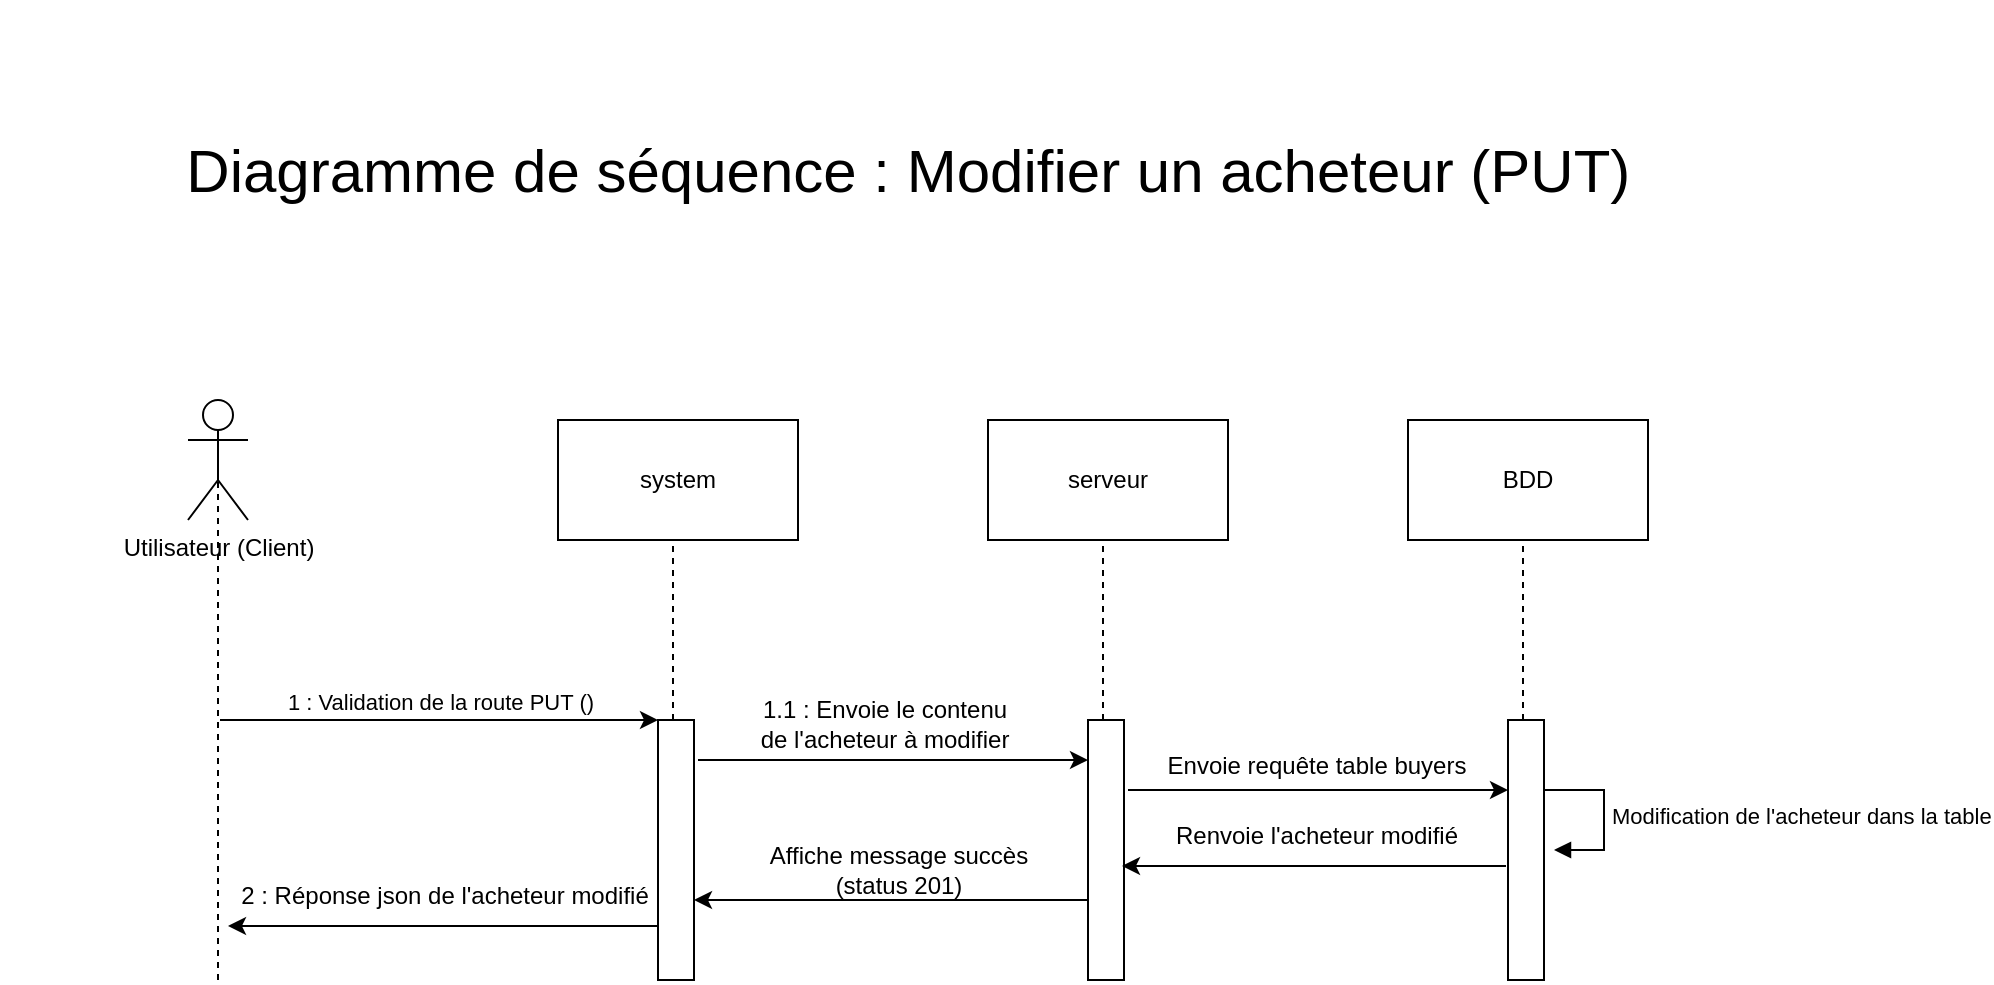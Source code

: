 <mxfile version="24.0.8" type="device">
  <diagram name="Page-1" id="o1J1VVAYlx_NVc_M5Cvq">
    <mxGraphModel dx="1482" dy="821" grid="1" gridSize="10" guides="1" tooltips="1" connect="1" arrows="1" fold="1" page="1" pageScale="1" pageWidth="2339" pageHeight="3300" math="0" shadow="0">
      <root>
        <mxCell id="0" />
        <mxCell id="1" parent="0" />
        <mxCell id="Pi49N7kMnJNC_srO07YO-1" value="Utilisateur (Client)" style="shape=umlActor;verticalLabelPosition=bottom;verticalAlign=top;html=1;outlineConnect=0;" parent="1" vertex="1">
          <mxGeometry x="775" y="430" width="30" height="60" as="geometry" />
        </mxCell>
        <mxCell id="Pi49N7kMnJNC_srO07YO-2" value="" style="endArrow=none;dashed=1;html=1;rounded=0;entryX=0.5;entryY=0.5;entryDx=0;entryDy=0;entryPerimeter=0;" parent="1" target="Pi49N7kMnJNC_srO07YO-1" edge="1">
          <mxGeometry width="50" height="50" relative="1" as="geometry">
            <mxPoint x="790" y="720" as="sourcePoint" />
            <mxPoint x="795" y="520" as="targetPoint" />
          </mxGeometry>
        </mxCell>
        <mxCell id="Pi49N7kMnJNC_srO07YO-3" value="system" style="rounded=0;whiteSpace=wrap;html=1;" parent="1" vertex="1">
          <mxGeometry x="960" y="440" width="120" height="60" as="geometry" />
        </mxCell>
        <mxCell id="Pi49N7kMnJNC_srO07YO-4" value="" style="endArrow=none;dashed=1;html=1;rounded=0;entryX=0.5;entryY=0.5;entryDx=0;entryDy=0;entryPerimeter=0;" parent="1" source="Pi49N7kMnJNC_srO07YO-5" edge="1">
          <mxGeometry width="50" height="50" relative="1" as="geometry">
            <mxPoint x="1022.13" y="1099.61" as="sourcePoint" />
            <mxPoint x="1017.5" y="500" as="targetPoint" />
          </mxGeometry>
        </mxCell>
        <mxCell id="Pi49N7kMnJNC_srO07YO-5" value="" style="html=1;points=[];perimeter=orthogonalPerimeter;outlineConnect=0;targetShapes=umlLifeline;portConstraint=eastwest;newEdgeStyle={&quot;edgeStyle&quot;:&quot;elbowEdgeStyle&quot;,&quot;elbow&quot;:&quot;vertical&quot;,&quot;curved&quot;:0,&quot;rounded&quot;:0};" parent="1" vertex="1">
          <mxGeometry x="1010" y="590" width="18" height="130" as="geometry" />
        </mxCell>
        <mxCell id="Pi49N7kMnJNC_srO07YO-6" value="" style="endArrow=classic;html=1;rounded=0;" parent="1" target="Pi49N7kMnJNC_srO07YO-5" edge="1">
          <mxGeometry width="50" height="50" relative="1" as="geometry">
            <mxPoint x="791" y="590" as="sourcePoint" />
            <mxPoint x="841" y="540" as="targetPoint" />
          </mxGeometry>
        </mxCell>
        <mxCell id="Pi49N7kMnJNC_srO07YO-7" value="1 : Validation de la route PUT ()" style="edgeLabel;html=1;align=center;verticalAlign=middle;resizable=0;points=[];" parent="Pi49N7kMnJNC_srO07YO-6" vertex="1" connectable="0">
          <mxGeometry x="0.315" y="-3" relative="1" as="geometry">
            <mxPoint x="-34" y="-12" as="offset" />
          </mxGeometry>
        </mxCell>
        <mxCell id="Pi49N7kMnJNC_srO07YO-8" value="serveur" style="rounded=0;whiteSpace=wrap;html=1;" parent="1" vertex="1">
          <mxGeometry x="1175" y="440" width="120" height="60" as="geometry" />
        </mxCell>
        <mxCell id="Pi49N7kMnJNC_srO07YO-9" value="" style="endArrow=none;dashed=1;html=1;rounded=0;entryX=0.5;entryY=0.5;entryDx=0;entryDy=0;entryPerimeter=0;" parent="1" source="Pi49N7kMnJNC_srO07YO-10" edge="1">
          <mxGeometry width="50" height="50" relative="1" as="geometry">
            <mxPoint x="1232.5" y="830" as="sourcePoint" />
            <mxPoint x="1232.5" y="500" as="targetPoint" />
          </mxGeometry>
        </mxCell>
        <mxCell id="Pi49N7kMnJNC_srO07YO-10" value="" style="html=1;points=[];perimeter=orthogonalPerimeter;outlineConnect=0;targetShapes=umlLifeline;portConstraint=eastwest;newEdgeStyle={&quot;edgeStyle&quot;:&quot;elbowEdgeStyle&quot;,&quot;elbow&quot;:&quot;vertical&quot;,&quot;curved&quot;:0,&quot;rounded&quot;:0};" parent="1" vertex="1">
          <mxGeometry x="1225" y="590" width="18" height="130" as="geometry" />
        </mxCell>
        <mxCell id="Pi49N7kMnJNC_srO07YO-11" value="BDD" style="rounded=0;whiteSpace=wrap;html=1;" parent="1" vertex="1">
          <mxGeometry x="1385" y="440" width="120" height="60" as="geometry" />
        </mxCell>
        <mxCell id="Pi49N7kMnJNC_srO07YO-12" value="" style="endArrow=none;dashed=1;html=1;rounded=0;entryX=0.5;entryY=0.5;entryDx=0;entryDy=0;entryPerimeter=0;" parent="1" source="Pi49N7kMnJNC_srO07YO-13" edge="1">
          <mxGeometry width="50" height="50" relative="1" as="geometry">
            <mxPoint x="1442.5" y="830" as="sourcePoint" />
            <mxPoint x="1442.5" y="500" as="targetPoint" />
          </mxGeometry>
        </mxCell>
        <mxCell id="Pi49N7kMnJNC_srO07YO-13" value="" style="html=1;points=[];perimeter=orthogonalPerimeter;outlineConnect=0;targetShapes=umlLifeline;portConstraint=eastwest;newEdgeStyle={&quot;edgeStyle&quot;:&quot;elbowEdgeStyle&quot;,&quot;elbow&quot;:&quot;vertical&quot;,&quot;curved&quot;:0,&quot;rounded&quot;:0};" parent="1" vertex="1">
          <mxGeometry x="1435" y="590" width="18" height="130" as="geometry" />
        </mxCell>
        <mxCell id="Pi49N7kMnJNC_srO07YO-14" value="" style="endArrow=classic;html=1;rounded=0;" parent="1" target="Pi49N7kMnJNC_srO07YO-10" edge="1">
          <mxGeometry width="50" height="50" relative="1" as="geometry">
            <mxPoint x="1030" y="610" as="sourcePoint" />
            <mxPoint x="1185" y="610" as="targetPoint" />
          </mxGeometry>
        </mxCell>
        <mxCell id="Pi49N7kMnJNC_srO07YO-15" value="1.1 : Envoie le contenu&lt;br&gt;de l&#39;acheteur à modifier" style="text;html=1;align=center;verticalAlign=middle;resizable=0;points=[];autosize=1;strokeColor=none;fillColor=none;" parent="1" vertex="1">
          <mxGeometry x="1048" y="572" width="150" height="40" as="geometry" />
        </mxCell>
        <mxCell id="Pi49N7kMnJNC_srO07YO-16" value="Envoie requête table buyers" style="text;html=1;align=center;verticalAlign=middle;resizable=0;points=[];autosize=1;strokeColor=none;fillColor=none;" parent="1" vertex="1">
          <mxGeometry x="1254" y="598" width="170" height="30" as="geometry" />
        </mxCell>
        <mxCell id="Pi49N7kMnJNC_srO07YO-17" value="" style="endArrow=classic;html=1;rounded=0;" parent="1" target="Pi49N7kMnJNC_srO07YO-13" edge="1">
          <mxGeometry width="50" height="50" relative="1" as="geometry">
            <mxPoint x="1245" y="625" as="sourcePoint" />
            <mxPoint x="1295" y="575" as="targetPoint" />
          </mxGeometry>
        </mxCell>
        <mxCell id="Pi49N7kMnJNC_srO07YO-18" value="Modification de l&#39;acheteur dans la table" style="html=1;align=left;spacingLeft=2;endArrow=block;rounded=0;edgeStyle=orthogonalEdgeStyle;curved=0;rounded=0;" parent="1" edge="1">
          <mxGeometry x="0.012" relative="1" as="geometry">
            <mxPoint x="1453" y="625" as="sourcePoint" />
            <Array as="points">
              <mxPoint x="1483" y="655" />
            </Array>
            <mxPoint x="1458" y="655" as="targetPoint" />
            <mxPoint as="offset" />
          </mxGeometry>
        </mxCell>
        <mxCell id="Pi49N7kMnJNC_srO07YO-19" value="&lt;font style=&quot;font-size: 30px;&quot;&gt;&amp;nbsp;Diagramme de séquence : Modifier un acheteur (PUT)&lt;br&gt;&lt;/font&gt;" style="text;html=1;strokeColor=none;fillColor=none;align=center;verticalAlign=middle;whiteSpace=wrap;rounded=0;" parent="1" vertex="1">
          <mxGeometry x="681" y="230" width="900" height="170" as="geometry" />
        </mxCell>
        <mxCell id="Pi49N7kMnJNC_srO07YO-20" value="" style="endArrow=classic;html=1;rounded=0;" parent="1" edge="1">
          <mxGeometry width="50" height="50" relative="1" as="geometry">
            <mxPoint x="1434" y="663" as="sourcePoint" />
            <mxPoint x="1242" y="663" as="targetPoint" />
          </mxGeometry>
        </mxCell>
        <mxCell id="Pi49N7kMnJNC_srO07YO-21" value="Renvoie l&#39;acheteur modifié" style="text;html=1;align=center;verticalAlign=middle;resizable=0;points=[];autosize=1;strokeColor=none;fillColor=none;" parent="1" vertex="1">
          <mxGeometry x="1259" y="633" width="160" height="30" as="geometry" />
        </mxCell>
        <mxCell id="Pi49N7kMnJNC_srO07YO-22" value="" style="endArrow=classic;html=1;rounded=0;" parent="1" edge="1">
          <mxGeometry width="50" height="50" relative="1" as="geometry">
            <mxPoint x="1225" y="680" as="sourcePoint" />
            <mxPoint x="1028" y="680" as="targetPoint" />
          </mxGeometry>
        </mxCell>
        <mxCell id="Pi49N7kMnJNC_srO07YO-23" value="&lt;div&gt;Affiche message succès&lt;/div&gt;(status 201)" style="text;html=1;align=center;verticalAlign=middle;resizable=0;points=[];autosize=1;strokeColor=none;fillColor=none;" parent="1" vertex="1">
          <mxGeometry x="1055" y="645" width="150" height="40" as="geometry" />
        </mxCell>
        <mxCell id="Pi49N7kMnJNC_srO07YO-24" value="" style="endArrow=classic;html=1;rounded=0;" parent="1" edge="1">
          <mxGeometry width="50" height="50" relative="1" as="geometry">
            <mxPoint x="1010" y="693" as="sourcePoint" />
            <mxPoint x="795" y="693" as="targetPoint" />
          </mxGeometry>
        </mxCell>
        <mxCell id="Pi49N7kMnJNC_srO07YO-25" value="2 : Réponse json de l&#39;acheteur modifié" style="text;html=1;align=center;verticalAlign=middle;resizable=0;points=[];autosize=1;strokeColor=none;fillColor=none;" parent="1" vertex="1">
          <mxGeometry x="788" y="663" width="230" height="30" as="geometry" />
        </mxCell>
      </root>
    </mxGraphModel>
  </diagram>
</mxfile>
